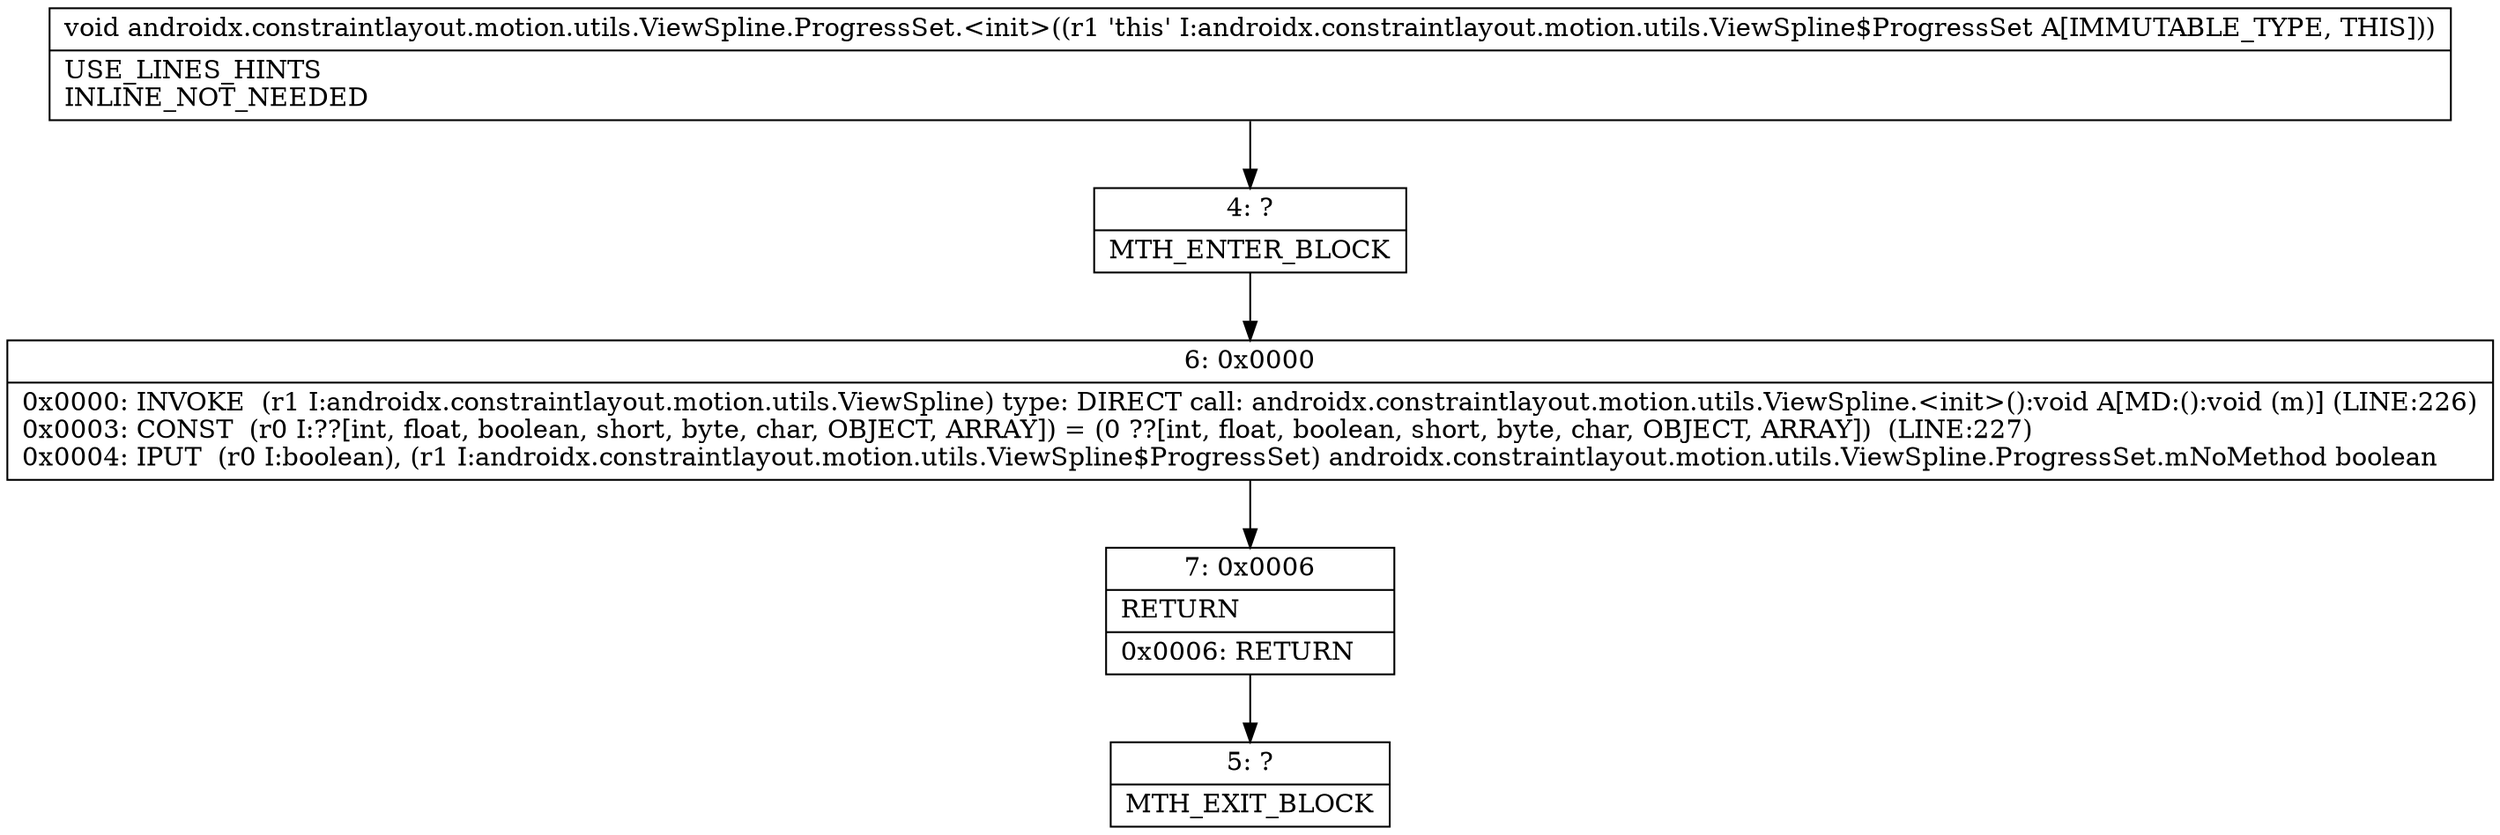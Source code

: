 digraph "CFG forandroidx.constraintlayout.motion.utils.ViewSpline.ProgressSet.\<init\>()V" {
Node_4 [shape=record,label="{4\:\ ?|MTH_ENTER_BLOCK\l}"];
Node_6 [shape=record,label="{6\:\ 0x0000|0x0000: INVOKE  (r1 I:androidx.constraintlayout.motion.utils.ViewSpline) type: DIRECT call: androidx.constraintlayout.motion.utils.ViewSpline.\<init\>():void A[MD:():void (m)] (LINE:226)\l0x0003: CONST  (r0 I:??[int, float, boolean, short, byte, char, OBJECT, ARRAY]) = (0 ??[int, float, boolean, short, byte, char, OBJECT, ARRAY])  (LINE:227)\l0x0004: IPUT  (r0 I:boolean), (r1 I:androidx.constraintlayout.motion.utils.ViewSpline$ProgressSet) androidx.constraintlayout.motion.utils.ViewSpline.ProgressSet.mNoMethod boolean \l}"];
Node_7 [shape=record,label="{7\:\ 0x0006|RETURN\l|0x0006: RETURN   \l}"];
Node_5 [shape=record,label="{5\:\ ?|MTH_EXIT_BLOCK\l}"];
MethodNode[shape=record,label="{void androidx.constraintlayout.motion.utils.ViewSpline.ProgressSet.\<init\>((r1 'this' I:androidx.constraintlayout.motion.utils.ViewSpline$ProgressSet A[IMMUTABLE_TYPE, THIS]))  | USE_LINES_HINTS\lINLINE_NOT_NEEDED\l}"];
MethodNode -> Node_4;Node_4 -> Node_6;
Node_6 -> Node_7;
Node_7 -> Node_5;
}

